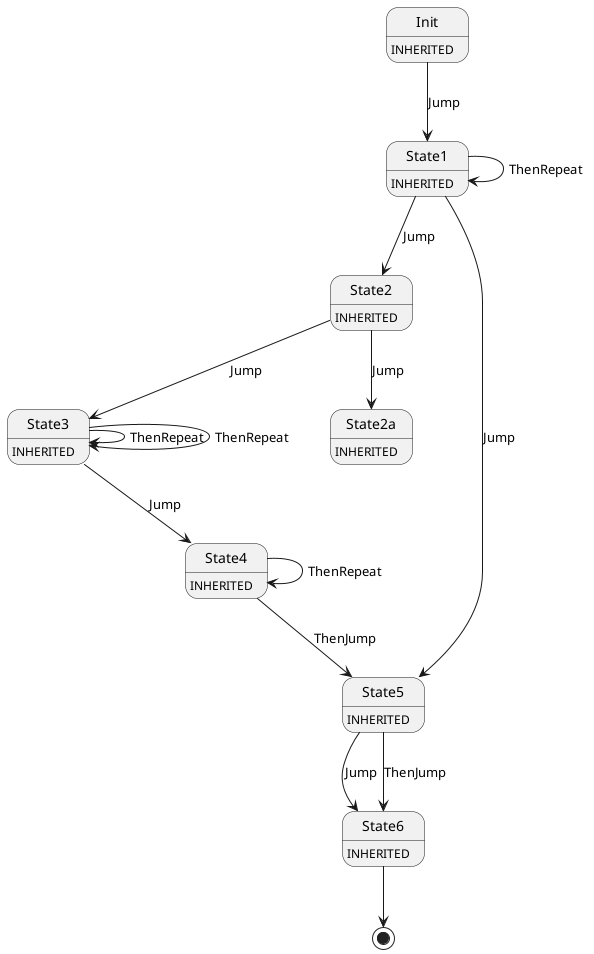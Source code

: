 @startuml
Init : INHERITED
Init --> State1 : Jump
State1 : INHERITED
State1 --> State2 : Jump
State1 --> State1 : ThenRepeat
State1 --> State5 : Jump
State2 : INHERITED
State2 --> State3 : Jump
State2 --> State2a : Jump
State5 : INHERITED
State5 --> State6 : Jump
State5 --> State6 : ThenJump
State3 : INHERITED
State3 --> State3 : ThenRepeat
State3 --> State3 : ThenRepeat
State3 --> State4 : Jump
State2a : INHERITED
State6 : INHERITED
State6 --> [*]
State4 : INHERITED
State4 --> State4 : ThenRepeat
State4 --> State5 : ThenJump
@enduml
